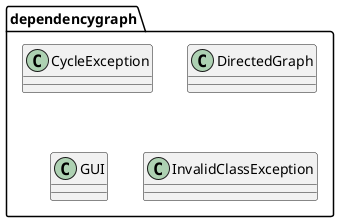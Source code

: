 @startuml
class dependencygraph.CycleException
class dependencygraph.DirectedGraph
class dependencygraph.GUI
class dependencygraph.InvalidClassException
@enduml